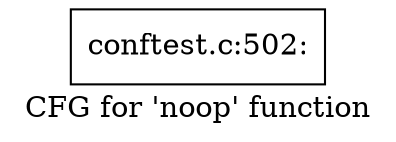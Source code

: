 digraph "CFG for 'noop' function" {
	label="CFG for 'noop' function";

	Node0xda41230 [shape=record,label="{conftest.c:502:}"];
}
